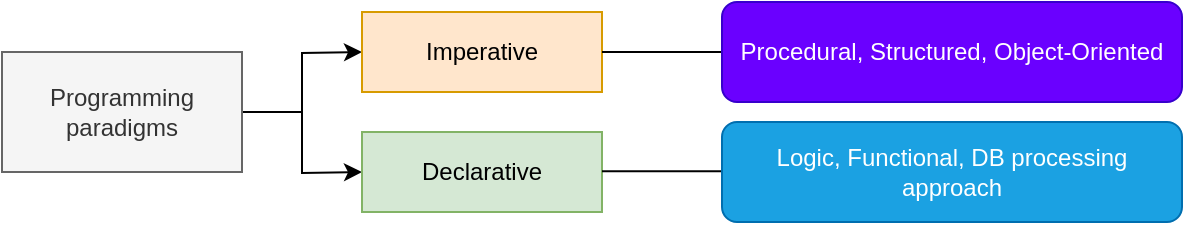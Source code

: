 <mxfile version="20.8.5" type="github">
  <diagram id="WMEOCwgNoxfWfTwNNx6R" name="Page-1">
    <mxGraphModel dx="607" dy="294" grid="1" gridSize="10" guides="1" tooltips="1" connect="1" arrows="1" fold="1" page="1" pageScale="1" pageWidth="850" pageHeight="1100" math="0" shadow="0">
      <root>
        <mxCell id="0" />
        <mxCell id="1" parent="0" />
        <mxCell id="_kEgFqSPOEPgHgSap2rK-3" style="edgeStyle=orthogonalEdgeStyle;rounded=0;orthogonalLoop=1;jettySize=auto;html=1;exitX=1;exitY=0.5;exitDx=0;exitDy=0;" edge="1" parent="1" source="_kEgFqSPOEPgHgSap2rK-1">
          <mxGeometry relative="1" as="geometry">
            <mxPoint x="220" y="310" as="targetPoint" />
          </mxGeometry>
        </mxCell>
        <mxCell id="_kEgFqSPOEPgHgSap2rK-5" style="edgeStyle=orthogonalEdgeStyle;rounded=0;orthogonalLoop=1;jettySize=auto;html=1;exitX=1;exitY=0.5;exitDx=0;exitDy=0;" edge="1" parent="1" source="_kEgFqSPOEPgHgSap2rK-1">
          <mxGeometry relative="1" as="geometry">
            <mxPoint x="220.0" y="370" as="targetPoint" />
          </mxGeometry>
        </mxCell>
        <mxCell id="_kEgFqSPOEPgHgSap2rK-1" value="Programming paradigms" style="rounded=0;whiteSpace=wrap;html=1;fillColor=#f5f5f5;fontColor=#333333;strokeColor=#666666;" vertex="1" parent="1">
          <mxGeometry x="40" y="310" width="120" height="60" as="geometry" />
        </mxCell>
        <mxCell id="_kEgFqSPOEPgHgSap2rK-7" value="Declarative" style="rounded=0;whiteSpace=wrap;html=1;fillColor=#d5e8d4;strokeColor=#82b366;" vertex="1" parent="1">
          <mxGeometry x="220" y="350" width="120" height="40" as="geometry" />
        </mxCell>
        <mxCell id="_kEgFqSPOEPgHgSap2rK-8" value="Imperative" style="rounded=0;whiteSpace=wrap;html=1;fillColor=#ffe6cc;strokeColor=#d79b00;" vertex="1" parent="1">
          <mxGeometry x="220" y="290" width="120" height="40" as="geometry" />
        </mxCell>
        <mxCell id="_kEgFqSPOEPgHgSap2rK-9" value="" style="endArrow=none;html=1;rounded=0;" edge="1" parent="1">
          <mxGeometry width="50" height="50" relative="1" as="geometry">
            <mxPoint x="340" y="369.66" as="sourcePoint" />
            <mxPoint x="400" y="369.66" as="targetPoint" />
          </mxGeometry>
        </mxCell>
        <mxCell id="_kEgFqSPOEPgHgSap2rK-10" value="" style="endArrow=none;html=1;rounded=0;" edge="1" parent="1">
          <mxGeometry width="50" height="50" relative="1" as="geometry">
            <mxPoint x="340.0" y="310.0" as="sourcePoint" />
            <mxPoint x="400.0" y="310.0" as="targetPoint" />
          </mxGeometry>
        </mxCell>
        <mxCell id="_kEgFqSPOEPgHgSap2rK-11" value="Procedural, Structured, Object-Oriented" style="rounded=1;whiteSpace=wrap;html=1;fillColor=#6a00ff;fontColor=#ffffff;strokeColor=#3700CC;" vertex="1" parent="1">
          <mxGeometry x="400" y="285" width="230" height="50" as="geometry" />
        </mxCell>
        <mxCell id="_kEgFqSPOEPgHgSap2rK-12" value="Logic, Functional, DB processing approach" style="rounded=1;whiteSpace=wrap;html=1;fillColor=#1ba1e2;fontColor=#ffffff;strokeColor=#006EAF;" vertex="1" parent="1">
          <mxGeometry x="400" y="345" width="230" height="50" as="geometry" />
        </mxCell>
      </root>
    </mxGraphModel>
  </diagram>
</mxfile>
